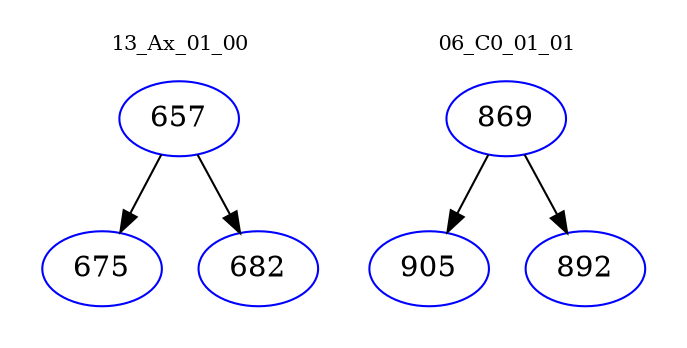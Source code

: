 digraph{
subgraph cluster_0 {
color = white
label = "13_Ax_01_00";
fontsize=10;
T0_657 [label="657", color="blue"]
T0_657 -> T0_675 [color="black"]
T0_675 [label="675", color="blue"]
T0_657 -> T0_682 [color="black"]
T0_682 [label="682", color="blue"]
}
subgraph cluster_1 {
color = white
label = "06_C0_01_01";
fontsize=10;
T1_869 [label="869", color="blue"]
T1_869 -> T1_905 [color="black"]
T1_905 [label="905", color="blue"]
T1_869 -> T1_892 [color="black"]
T1_892 [label="892", color="blue"]
}
}

